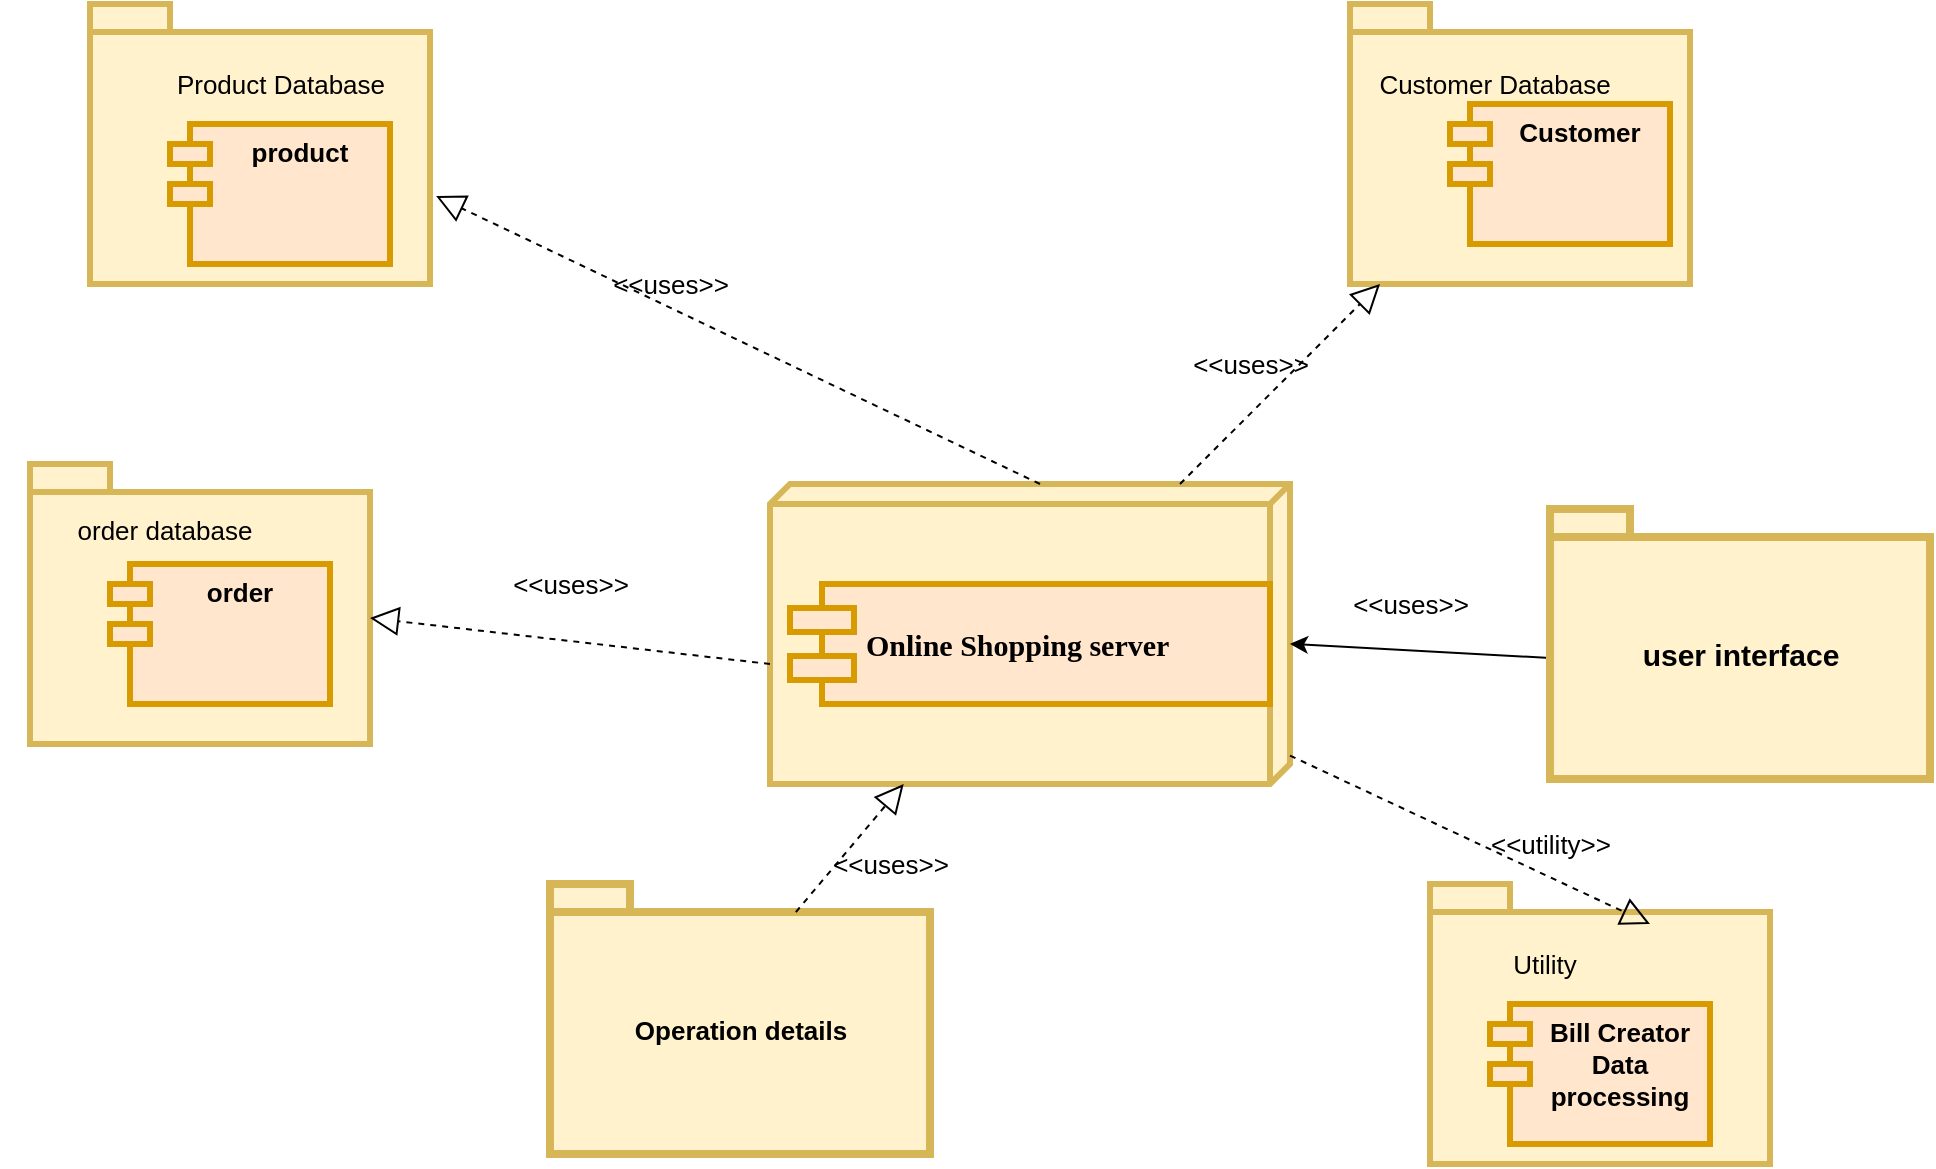 <mxfile version="15.3.7" type="github">
  <diagram name="Page-1" id="5f0bae14-7c28-e335-631c-24af17079c00">
    <mxGraphModel dx="1498" dy="763" grid="1" gridSize="10" guides="1" tooltips="1" connect="1" arrows="1" fold="1" page="1" pageScale="1" pageWidth="1100" pageHeight="850" background="none" math="0" shadow="0">
      <root>
        <mxCell id="0" />
        <mxCell id="1" parent="0" />
        <mxCell id="39150e848f15840c-3" value="" style="verticalAlign=top;align=left;spacingTop=8;spacingLeft=2;spacingRight=12;shape=cube;size=10;direction=south;fontStyle=4;html=1;rounded=0;shadow=0;comic=0;labelBackgroundColor=none;strokeWidth=3;fontFamily=Verdana;fontSize=12;fillColor=#fff2cc;strokeColor=#d6b656;" parent="1" vertex="1">
          <mxGeometry x="430" y="410" width="260" height="150" as="geometry" />
        </mxCell>
        <mxCell id="39150e848f15840c-10" value="&lt;font size=&quot;1&quot;&gt;&lt;b style=&quot;font-size: 15px&quot;&gt;Online Shopping server&lt;/b&gt;&lt;/font&gt;" style="shape=component;align=left;spacingLeft=36;rounded=0;shadow=0;comic=0;labelBackgroundColor=none;strokeWidth=3;fontFamily=Verdana;fontSize=12;html=1;fillColor=#ffe6cc;strokeColor=#d79b00;" parent="1" vertex="1">
          <mxGeometry x="440" y="460" width="240" height="60" as="geometry" />
        </mxCell>
        <mxCell id="QaAquOLvKBYqYX-TV_Am-1" value="" style="shape=folder;fontStyle=1;spacingTop=10;tabWidth=40;tabHeight=14;tabPosition=left;html=1;fillColor=#fff2cc;strokeColor=#d6b656;strokeWidth=3;" vertex="1" parent="1">
          <mxGeometry x="90" y="170" width="170" height="140" as="geometry" />
        </mxCell>
        <mxCell id="QaAquOLvKBYqYX-TV_Am-2" value="product " style="shape=module;align=left;spacingLeft=20;align=center;verticalAlign=top;fillColor=#ffe6cc;strokeColor=#d79b00;fontSize=13;fontStyle=1;strokeWidth=3;" vertex="1" parent="1">
          <mxGeometry x="130" y="230" width="110" height="70" as="geometry" />
        </mxCell>
        <mxCell id="QaAquOLvKBYqYX-TV_Am-22" style="edgeStyle=none;rounded=0;orthogonalLoop=1;jettySize=auto;html=1;exitX=0;exitY=0;exitDx=0;exitDy=74.5;exitPerimeter=0;entryX=0.533;entryY=0;entryDx=0;entryDy=0;entryPerimeter=0;fontSize=13;" edge="1" parent="1" source="QaAquOLvKBYqYX-TV_Am-3" target="39150e848f15840c-3">
          <mxGeometry relative="1" as="geometry" />
        </mxCell>
        <mxCell id="QaAquOLvKBYqYX-TV_Am-3" value="&lt;font style=&quot;font-size: 15px&quot;&gt;user interface&lt;/font&gt;" style="shape=folder;fontStyle=1;spacingTop=10;tabWidth=40;tabHeight=14;tabPosition=left;html=1;fontSize=13;fillColor=#fff2cc;strokeColor=#d6b656;strokeWidth=4;" vertex="1" parent="1">
          <mxGeometry x="820" y="422.5" width="190" height="135" as="geometry" />
        </mxCell>
        <mxCell id="QaAquOLvKBYqYX-TV_Am-4" value="" style="shape=folder;fontStyle=1;spacingTop=10;tabWidth=40;tabHeight=14;tabPosition=left;html=1;fillColor=#fff2cc;strokeColor=#d6b656;strokeWidth=3;" vertex="1" parent="1">
          <mxGeometry x="760" y="610" width="170" height="140" as="geometry" />
        </mxCell>
        <mxCell id="QaAquOLvKBYqYX-TV_Am-5" value="Operation details" style="shape=folder;fontStyle=1;spacingTop=10;tabWidth=40;tabHeight=14;tabPosition=left;html=1;fontSize=13;fillColor=#fff2cc;strokeColor=#d6b656;strokeWidth=4;" vertex="1" parent="1">
          <mxGeometry x="320" y="610" width="190" height="135" as="geometry" />
        </mxCell>
        <mxCell id="QaAquOLvKBYqYX-TV_Am-6" value="Bill Creator&#xa;Data&#xa;processing&#xa;" style="shape=module;align=left;spacingLeft=20;align=center;verticalAlign=top;fillColor=#ffe6cc;strokeColor=#d79b00;fontSize=13;fontStyle=1;strokeWidth=3;" vertex="1" parent="1">
          <mxGeometry x="790" y="670" width="110" height="70" as="geometry" />
        </mxCell>
        <mxCell id="QaAquOLvKBYqYX-TV_Am-7" value="" style="shape=folder;fontStyle=1;spacingTop=10;tabWidth=40;tabHeight=14;tabPosition=left;html=1;fillColor=#fff2cc;strokeColor=#d6b656;strokeWidth=3;" vertex="1" parent="1">
          <mxGeometry x="60" y="400" width="170" height="140" as="geometry" />
        </mxCell>
        <mxCell id="QaAquOLvKBYqYX-TV_Am-8" value="order" style="shape=module;align=left;spacingLeft=20;align=center;verticalAlign=top;fillColor=#ffe6cc;strokeColor=#d79b00;fontSize=13;fontStyle=1;strokeWidth=3;" vertex="1" parent="1">
          <mxGeometry x="100" y="450" width="110" height="70" as="geometry" />
        </mxCell>
        <mxCell id="QaAquOLvKBYqYX-TV_Am-9" value="" style="shape=folder;fontStyle=1;spacingTop=10;tabWidth=40;tabHeight=14;tabPosition=left;html=1;fillColor=#fff2cc;strokeColor=#d6b656;strokeWidth=3;" vertex="1" parent="1">
          <mxGeometry x="720" y="170" width="170" height="140" as="geometry" />
        </mxCell>
        <mxCell id="QaAquOLvKBYqYX-TV_Am-10" value="Customer" style="shape=module;align=left;spacingLeft=20;align=center;verticalAlign=top;fillColor=#ffe6cc;strokeColor=#d79b00;fontSize=13;fontStyle=1;strokeWidth=3;" vertex="1" parent="1">
          <mxGeometry x="770" y="220" width="110" height="70" as="geometry" />
        </mxCell>
        <mxCell id="QaAquOLvKBYqYX-TV_Am-11" value="Customer Database" style="text;html=1;strokeColor=none;fillColor=none;align=center;verticalAlign=middle;whiteSpace=wrap;rounded=0;fontSize=13;" vertex="1" parent="1">
          <mxGeometry x="710" y="200" width="165" height="20" as="geometry" />
        </mxCell>
        <mxCell id="QaAquOLvKBYqYX-TV_Am-12" value="Product Database" style="text;html=1;strokeColor=none;fillColor=none;align=center;verticalAlign=middle;whiteSpace=wrap;rounded=0;fontSize=13;" vertex="1" parent="1">
          <mxGeometry x="102.5" y="200" width="165" height="20" as="geometry" />
        </mxCell>
        <mxCell id="QaAquOLvKBYqYX-TV_Am-13" value="Utility" style="text;html=1;strokeColor=none;fillColor=none;align=center;verticalAlign=middle;whiteSpace=wrap;rounded=0;fontSize=13;" vertex="1" parent="1">
          <mxGeometry x="735" y="640" width="165" height="20" as="geometry" />
        </mxCell>
        <mxCell id="QaAquOLvKBYqYX-TV_Am-14" value="order database" style="text;html=1;strokeColor=none;fillColor=none;align=center;verticalAlign=middle;whiteSpace=wrap;rounded=0;fontSize=13;" vertex="1" parent="1">
          <mxGeometry x="45" y="422.5" width="165" height="20" as="geometry" />
        </mxCell>
        <mxCell id="QaAquOLvKBYqYX-TV_Am-16" value="" style="endArrow=block;dashed=1;endFill=0;endSize=12;html=1;fontSize=13;exitX=0;exitY=0;exitDx=0;exitDy=125;exitPerimeter=0;entryX=1.018;entryY=0.686;entryDx=0;entryDy=0;entryPerimeter=0;" edge="1" parent="1" source="39150e848f15840c-3" target="QaAquOLvKBYqYX-TV_Am-1">
          <mxGeometry width="160" relative="1" as="geometry">
            <mxPoint x="320" y="340" as="sourcePoint" />
            <mxPoint x="480" y="340" as="targetPoint" />
          </mxGeometry>
        </mxCell>
        <mxCell id="QaAquOLvKBYqYX-TV_Am-17" value="" style="endArrow=block;dashed=1;endFill=0;endSize=12;html=1;fontSize=13;entryX=0;entryY=0;entryDx=170;entryDy=77;entryPerimeter=0;" edge="1" parent="1" target="QaAquOLvKBYqYX-TV_Am-7">
          <mxGeometry width="160" relative="1" as="geometry">
            <mxPoint x="430" y="500" as="sourcePoint" />
            <mxPoint x="220.0" y="376.04" as="targetPoint" />
            <Array as="points" />
          </mxGeometry>
        </mxCell>
        <mxCell id="QaAquOLvKBYqYX-TV_Am-18" value="" style="endArrow=block;dashed=1;endFill=0;endSize=12;html=1;fontSize=13;exitX=0.647;exitY=0.104;exitDx=0;exitDy=0;exitPerimeter=0;" edge="1" parent="1" source="QaAquOLvKBYqYX-TV_Am-5" target="39150e848f15840c-3">
          <mxGeometry width="160" relative="1" as="geometry">
            <mxPoint x="440" y="610" as="sourcePoint" />
            <mxPoint x="240" y="587" as="targetPoint" />
            <Array as="points" />
          </mxGeometry>
        </mxCell>
        <mxCell id="QaAquOLvKBYqYX-TV_Am-19" value="" style="endArrow=block;dashed=1;endFill=0;endSize=12;html=1;fontSize=13;" edge="1" parent="1" source="39150e848f15840c-3">
          <mxGeometry width="160" relative="1" as="geometry">
            <mxPoint x="706.08" y="682.02" as="sourcePoint" />
            <mxPoint x="870" y="630" as="targetPoint" />
            <Array as="points" />
          </mxGeometry>
        </mxCell>
        <mxCell id="QaAquOLvKBYqYX-TV_Am-21" value="" style="endArrow=block;dashed=1;endFill=0;endSize=12;html=1;fontSize=13;" edge="1" parent="1" source="39150e848f15840c-3" target="QaAquOLvKBYqYX-TV_Am-9">
          <mxGeometry width="160" relative="1" as="geometry">
            <mxPoint x="620" y="409.996" as="sourcePoint" />
            <mxPoint x="800" y="494.19" as="targetPoint" />
            <Array as="points" />
          </mxGeometry>
        </mxCell>
        <mxCell id="QaAquOLvKBYqYX-TV_Am-23" value="&amp;lt;&amp;lt;uses&amp;gt;&amp;gt;" style="text;html=1;align=center;verticalAlign=middle;resizable=0;points=[];autosize=1;strokeColor=none;fillColor=none;fontSize=13;" vertex="1" parent="1">
          <mxGeometry x="340" y="300" width="80" height="20" as="geometry" />
        </mxCell>
        <mxCell id="QaAquOLvKBYqYX-TV_Am-24" value="&amp;lt;&amp;lt;uses&amp;gt;&amp;gt;" style="text;html=1;align=center;verticalAlign=middle;resizable=0;points=[];autosize=1;strokeColor=none;fillColor=none;fontSize=13;" vertex="1" parent="1">
          <mxGeometry x="290" y="450" width="80" height="20" as="geometry" />
        </mxCell>
        <mxCell id="QaAquOLvKBYqYX-TV_Am-25" value="&amp;lt;&amp;lt;uses&amp;gt;&amp;gt;" style="text;html=1;align=center;verticalAlign=middle;resizable=0;points=[];autosize=1;strokeColor=none;fillColor=none;fontSize=13;" vertex="1" parent="1">
          <mxGeometry x="450" y="590" width="80" height="20" as="geometry" />
        </mxCell>
        <mxCell id="QaAquOLvKBYqYX-TV_Am-26" value="&amp;lt;&amp;lt;utility&amp;gt;&amp;gt;" style="text;html=1;align=center;verticalAlign=middle;resizable=0;points=[];autosize=1;strokeColor=none;fillColor=none;fontSize=13;" vertex="1" parent="1">
          <mxGeometry x="780" y="580" width="80" height="20" as="geometry" />
        </mxCell>
        <mxCell id="QaAquOLvKBYqYX-TV_Am-27" value="&amp;lt;&amp;lt;uses&amp;gt;&amp;gt;" style="text;html=1;align=center;verticalAlign=middle;resizable=0;points=[];autosize=1;strokeColor=none;fillColor=none;fontSize=13;" vertex="1" parent="1">
          <mxGeometry x="710" y="460" width="80" height="20" as="geometry" />
        </mxCell>
        <mxCell id="QaAquOLvKBYqYX-TV_Am-28" value="&amp;lt;&amp;lt;uses&amp;gt;&amp;gt;" style="text;html=1;align=center;verticalAlign=middle;resizable=0;points=[];autosize=1;strokeColor=none;fillColor=none;fontSize=13;" vertex="1" parent="1">
          <mxGeometry x="630" y="340" width="80" height="20" as="geometry" />
        </mxCell>
      </root>
    </mxGraphModel>
  </diagram>
</mxfile>
